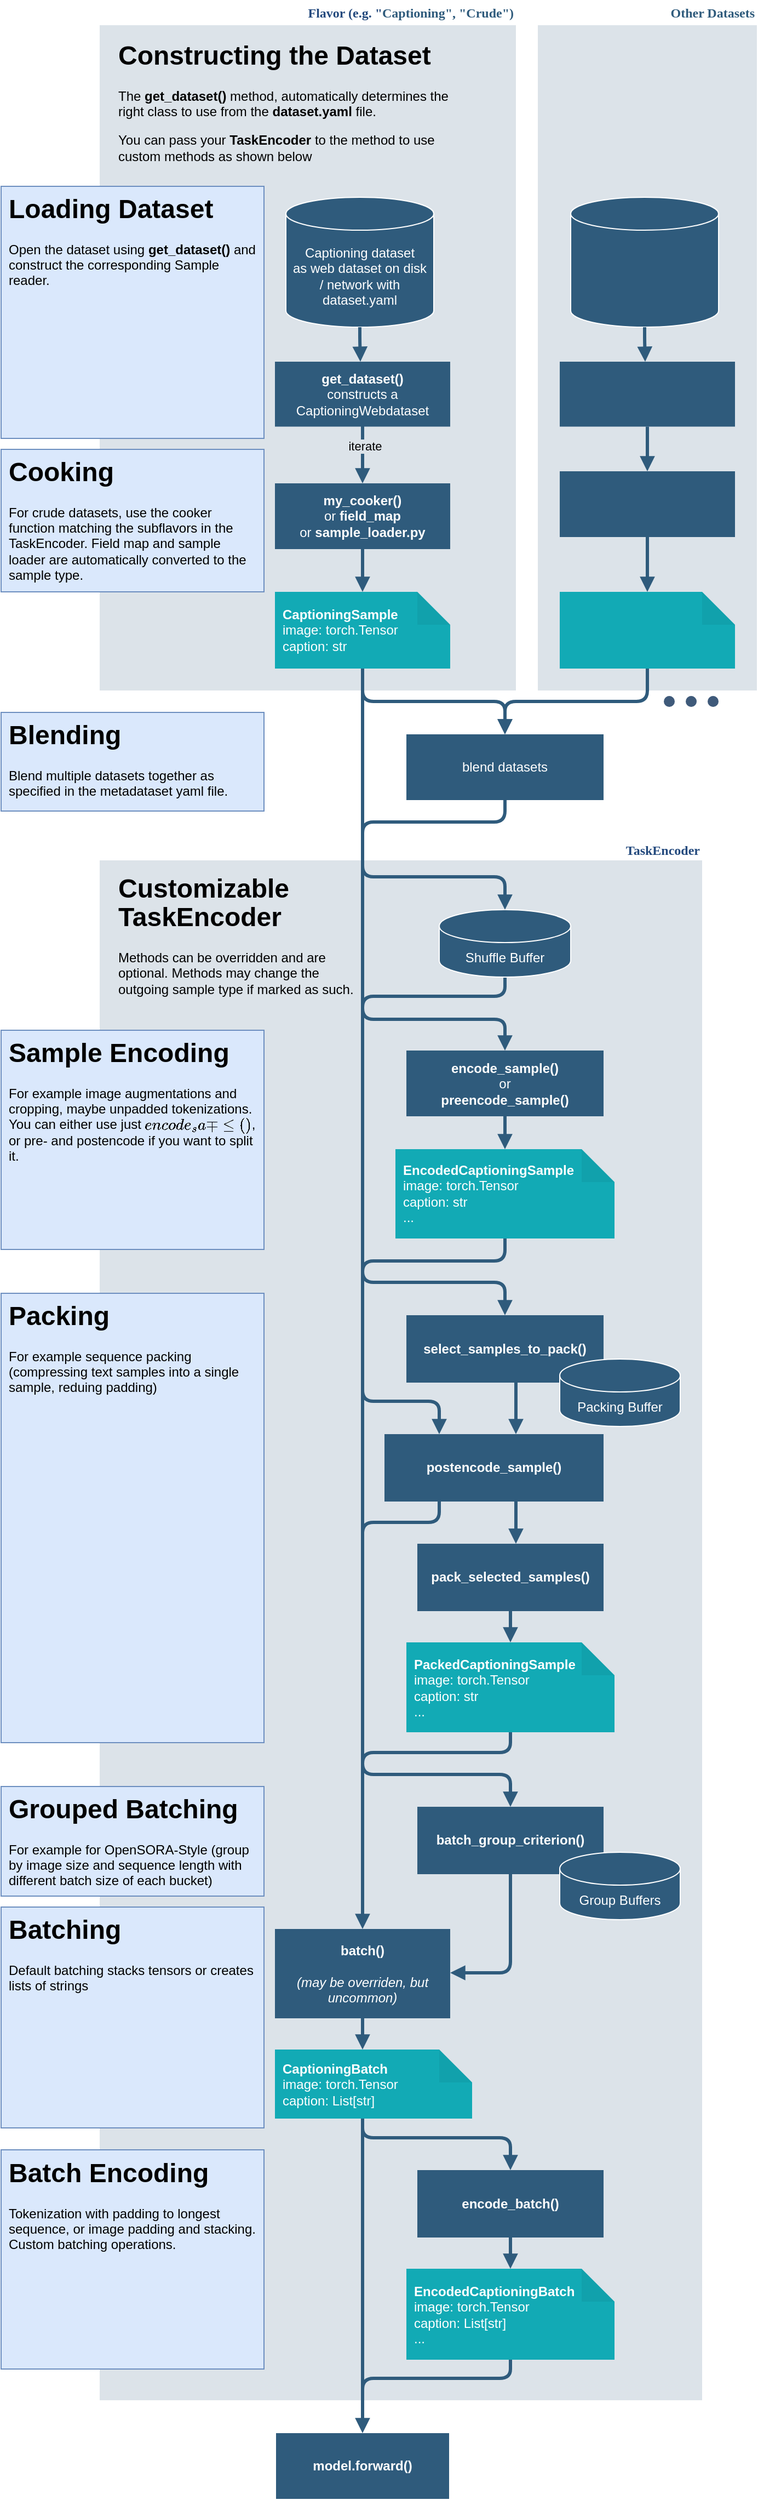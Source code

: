 <mxfile version="26.2.2">
  <diagram id="07fea595-8f29-1299-0266-81d95cde20df" name="Page-1">
    <mxGraphModel dx="2779" dy="5033" grid="1" gridSize="10" guides="0" tooltips="1" connect="1" arrows="1" fold="1" page="1" pageScale="1" pageWidth="1000" pageHeight="4000" background="none" math="0" shadow="0">
      <root>
        <mxCell id="0" />
        <mxCell id="1" parent="0" />
        <mxCell id="EeR23cp9OgTQIamsDvA7-231" value="&lt;font color=&quot;#23497d&quot;&gt;TaskEncoder&lt;/font&gt;" style="swimlane;whiteSpace=wrap;fillColor=none;swimlaneFillColor=#BAC8D3;fontColor=#2F5B7C;fontFamily=Tahoma;html=1;strokeColor=none;opacity=50;align=right;startSize=15;verticalAlign=bottom;" parent="1" vertex="1">
          <mxGeometry x="80" y="210" width="550" height="1420" as="geometry">
            <mxRectangle x="24.5" y="88.5" width="80" height="23" as="alternateBounds" />
          </mxGeometry>
        </mxCell>
        <mxCell id="EeR23cp9OgTQIamsDvA7-262" style="edgeStyle=orthogonalEdgeStyle;shape=connector;rounded=1;orthogonalLoop=1;jettySize=auto;html=1;entryX=0.5;entryY=0;entryDx=0;entryDy=0;entryPerimeter=0;labelBackgroundColor=default;strokeColor=#2F5B7C;strokeWidth=3;fontFamily=Helvetica;fontSize=11;fontColor=default;endArrow=block;endFill=1;" parent="EeR23cp9OgTQIamsDvA7-231" source="EeR23cp9OgTQIamsDvA7-233" target="215" edge="1">
          <mxGeometry relative="1" as="geometry">
            <mxPoint x="240" y="269.5" as="targetPoint" />
            <Array as="points" />
          </mxGeometry>
        </mxCell>
        <mxCell id="EeR23cp9OgTQIamsDvA7-233" value="&lt;b&gt;encode_sample()&lt;br&gt;&lt;/b&gt;or&lt;br&gt;&lt;b&gt;preencode_sample()&lt;/b&gt;" style="whiteSpace=wrap;strokeColor=none;fillColor=#2f5b7c;shadow=0;fontColor=#FFFFFF;fontFamily=Helvetica;fontStyle=0;html=1;fontSize=12;spacing=6;verticalAlign=middle;dashed=1;dashPattern=12 12;" parent="EeR23cp9OgTQIamsDvA7-231" vertex="1">
          <mxGeometry x="280" y="188.5" width="180" height="60" as="geometry" />
        </mxCell>
        <mxCell id="215" value="&lt;b style=&quot;border-color: var(--border-color);&quot;&gt;EncodedCaptioningSample&lt;/b&gt;&lt;br style=&quot;border-color: var(--border-color);&quot;&gt;image: torch.Tensor&lt;br style=&quot;border-color: var(--border-color);&quot;&gt;&lt;div style=&quot;border-color: var(--border-color);&quot;&gt;caption: str&lt;/div&gt;&lt;div style=&quot;border-color: var(--border-color);&quot;&gt;...&lt;/div&gt;" style="shape=note;whiteSpace=wrap;html=1;backgroundOutline=1;darkOpacity=0.05;fontFamily=Helvetica;fontSize=12;fontColor=#FFFFFF;align=left;fillColor=#12aab5;strokeColor=none;shadow=0;fontStyle=0;spacing=7;spacingBottom=0;verticalAlign=middle;" parent="EeR23cp9OgTQIamsDvA7-231" vertex="1">
          <mxGeometry x="270" y="278.5" width="200" height="81.5" as="geometry" />
        </mxCell>
        <mxCell id="216" style="edgeStyle=orthogonalEdgeStyle;shape=connector;rounded=1;orthogonalLoop=1;jettySize=auto;html=1;labelBackgroundColor=default;strokeColor=#2F5B7C;strokeWidth=3;fontFamily=Helvetica;fontSize=11;fontColor=default;endArrow=none;endFill=0;startArrow=none;" parent="EeR23cp9OgTQIamsDvA7-231" source="215" edge="1">
          <mxGeometry relative="1" as="geometry">
            <mxPoint x="459" y="824" as="sourcePoint" />
            <mxPoint x="240" y="408.5" as="targetPoint" />
            <Array as="points">
              <mxPoint x="370" y="380.5" />
              <mxPoint x="240" y="380.5" />
            </Array>
          </mxGeometry>
        </mxCell>
        <mxCell id="221" style="edgeStyle=orthogonalEdgeStyle;shape=connector;rounded=1;orthogonalLoop=1;jettySize=auto;html=1;labelBackgroundColor=default;strokeColor=#2F5B7C;strokeWidth=3;fontFamily=Helvetica;fontSize=11;fontColor=default;endArrow=none;endFill=0;startArrow=none;" parent="EeR23cp9OgTQIamsDvA7-231" source="219" edge="1">
          <mxGeometry relative="1" as="geometry">
            <mxPoint x="370.03" y="148.5" as="sourcePoint" />
            <mxPoint x="240" y="168.5" as="targetPoint" />
            <Array as="points">
              <mxPoint x="370" y="139" />
              <mxPoint x="240" y="139" />
            </Array>
          </mxGeometry>
        </mxCell>
        <mxCell id="184" value="&lt;b&gt;pack_selected_samples()&lt;/b&gt;" style="whiteSpace=wrap;strokeColor=none;fillColor=#2f5b7c;shadow=0;fontColor=#FFFFFF;fontFamily=Helvetica;fontStyle=0;html=1;fontSize=12;spacing=6;verticalAlign=middle;dashed=1;dashPattern=12 12;" parent="EeR23cp9OgTQIamsDvA7-231" vertex="1">
          <mxGeometry x="290" y="638.5" width="170" height="61.5" as="geometry" />
        </mxCell>
        <mxCell id="185" value="&lt;b&gt;batch_group_criterion()&lt;/b&gt;" style="whiteSpace=wrap;strokeColor=none;fillColor=#2f5b7c;shadow=0;fontColor=#FFFFFF;fontFamily=Helvetica;fontStyle=0;html=1;fontSize=12;spacing=6;verticalAlign=middle;dashed=1;dashPattern=12 12;" parent="EeR23cp9OgTQIamsDvA7-231" vertex="1">
          <mxGeometry x="290" y="878.5" width="170" height="61.5" as="geometry" />
        </mxCell>
        <mxCell id="EeR23cp9OgTQIamsDvA7-264" value="&lt;b style=&quot;border-color: var(--border-color);&quot;&gt;CaptioningBatch&lt;/b&gt;&lt;br style=&quot;border-color: var(--border-color);&quot;&gt;image: torch.Tensor&lt;br style=&quot;border-color: var(--border-color);&quot;&gt;&lt;div style=&quot;border-color: var(--border-color);&quot;&gt;caption: List[str]&lt;/div&gt;" style="shape=note;whiteSpace=wrap;html=1;backgroundOutline=1;darkOpacity=0.05;fontFamily=Helvetica;fontSize=12;fontColor=#FFFFFF;align=left;fillColor=#12aab5;strokeColor=none;shadow=0;fontStyle=0;spacing=7;spacingBottom=0;verticalAlign=middle;" parent="EeR23cp9OgTQIamsDvA7-231" vertex="1">
          <mxGeometry x="160" y="1100" width="180" height="63" as="geometry" />
        </mxCell>
        <mxCell id="EeR23cp9OgTQIamsDvA7-268" value="&lt;b&gt;encode_batch()&lt;/b&gt;" style="whiteSpace=wrap;strokeColor=none;fillColor=#2f5b7c;shadow=0;fontColor=#FFFFFF;fontFamily=Helvetica;fontStyle=0;html=1;fontSize=12;spacing=6;verticalAlign=middle;dashed=1;dashPattern=12 12;" parent="EeR23cp9OgTQIamsDvA7-231" vertex="1">
          <mxGeometry x="290" y="1210" width="170" height="61.5" as="geometry" />
        </mxCell>
        <mxCell id="EeR23cp9OgTQIamsDvA7-269" style="edgeStyle=orthogonalEdgeStyle;shape=connector;rounded=1;orthogonalLoop=1;jettySize=auto;html=1;labelBackgroundColor=default;strokeColor=#2F5B7C;strokeWidth=3;fontFamily=Helvetica;fontSize=11;fontColor=default;endArrow=block;endFill=1;" parent="EeR23cp9OgTQIamsDvA7-231" source="EeR23cp9OgTQIamsDvA7-264" target="EeR23cp9OgTQIamsDvA7-268" edge="1">
          <mxGeometry relative="1" as="geometry">
            <Array as="points">
              <mxPoint x="240" y="1180.5" />
              <mxPoint x="375" y="1180.5" />
            </Array>
          </mxGeometry>
        </mxCell>
        <mxCell id="196" value="&lt;div style=&quot;&quot;&gt;&lt;b style=&quot;border-color: var(--border-color);&quot;&gt;EncodedCaptioningBatch&lt;/b&gt;&lt;br style=&quot;border-color: var(--border-color);&quot;&gt;&lt;span style=&quot;&quot;&gt;image: torch.Tensor&lt;/span&gt;&lt;br style=&quot;border-color: var(--border-color);&quot;&gt;&lt;div style=&quot;border-color: var(--border-color);&quot;&gt;caption: List[str]&lt;/div&gt;&lt;div style=&quot;border-color: var(--border-color);&quot;&gt;...&lt;/div&gt;&lt;/div&gt;" style="shape=note;whiteSpace=wrap;html=1;backgroundOutline=1;darkOpacity=0.05;fontFamily=Helvetica;fontSize=12;fontColor=#FFFFFF;align=left;fillColor=#12aab5;strokeColor=none;shadow=0;fontStyle=0;spacing=7;spacingBottom=0;verticalAlign=middle;" parent="EeR23cp9OgTQIamsDvA7-231" vertex="1">
          <mxGeometry x="280" y="1300" width="190" height="83" as="geometry" />
        </mxCell>
        <mxCell id="EeR23cp9OgTQIamsDvA7-273" style="edgeStyle=orthogonalEdgeStyle;shape=connector;rounded=1;orthogonalLoop=1;jettySize=auto;html=1;labelBackgroundColor=default;strokeColor=#2F5B7C;strokeWidth=3;fontFamily=Helvetica;fontSize=11;fontColor=default;endArrow=block;endFill=1;" parent="EeR23cp9OgTQIamsDvA7-231" source="EeR23cp9OgTQIamsDvA7-268" target="196" edge="1">
          <mxGeometry relative="1" as="geometry">
            <mxPoint x="240" y="1198" as="targetPoint" />
          </mxGeometry>
        </mxCell>
        <mxCell id="EeR23cp9OgTQIamsDvA7-241" value="&lt;b&gt;batch()&lt;br&gt;&lt;/b&gt;&lt;i&gt;&lt;br&gt;(may be overriden, but uncommon)&lt;/i&gt;" style="whiteSpace=wrap;strokeColor=none;fillColor=#2f5b7c;shadow=0;fontColor=#FFFFFF;fontFamily=Helvetica;fontStyle=0;html=1;fontSize=12;spacing=6;verticalAlign=middle;" parent="EeR23cp9OgTQIamsDvA7-231" vertex="1">
          <mxGeometry x="160" y="990" width="160" height="81.5" as="geometry" />
        </mxCell>
        <mxCell id="EeR23cp9OgTQIamsDvA7-265" style="edgeStyle=orthogonalEdgeStyle;shape=connector;rounded=1;orthogonalLoop=1;jettySize=auto;html=1;labelBackgroundColor=default;strokeColor=#2F5B7C;strokeWidth=3;fontFamily=Helvetica;fontSize=11;fontColor=default;endArrow=block;endFill=1;" parent="EeR23cp9OgTQIamsDvA7-231" source="EeR23cp9OgTQIamsDvA7-241" target="EeR23cp9OgTQIamsDvA7-264" edge="1">
          <mxGeometry relative="1" as="geometry">
            <Array as="points">
              <mxPoint x="240" y="1091.5" />
              <mxPoint x="240" y="1091.5" />
            </Array>
          </mxGeometry>
        </mxCell>
        <mxCell id="201" value="&lt;b style=&quot;border-color: var(--border-color);&quot;&gt;PackedCaptioningSample&lt;/b&gt;&lt;br style=&quot;border-color: var(--border-color);&quot;&gt;image: torch.Tensor&lt;br style=&quot;border-color: var(--border-color);&quot;&gt;&lt;div style=&quot;border-color: var(--border-color);&quot;&gt;caption: str&lt;/div&gt;&lt;div style=&quot;border-color: var(--border-color);&quot;&gt;...&lt;/div&gt;" style="shape=note;whiteSpace=wrap;html=1;backgroundOutline=1;darkOpacity=0.05;fontFamily=Helvetica;fontSize=12;fontColor=#FFFFFF;align=left;fillColor=#12aab5;strokeColor=none;shadow=0;fontStyle=0;spacing=7;spacingBottom=0;verticalAlign=middle;" parent="EeR23cp9OgTQIamsDvA7-231" vertex="1">
          <mxGeometry x="280" y="728.5" width="190" height="82" as="geometry" />
        </mxCell>
        <mxCell id="202" value="" style="edgeStyle=orthogonalEdgeStyle;shape=connector;rounded=1;orthogonalLoop=1;jettySize=auto;html=1;labelBackgroundColor=default;strokeColor=#2F5B7C;strokeWidth=3;fontFamily=Helvetica;fontSize=11;fontColor=default;endArrow=block;endFill=1;" parent="EeR23cp9OgTQIamsDvA7-231" source="184" target="201" edge="1">
          <mxGeometry relative="1" as="geometry">
            <mxPoint x="369" y="669.5" as="sourcePoint" />
            <mxPoint x="240" y="922.5" as="targetPoint" />
            <Array as="points" />
          </mxGeometry>
        </mxCell>
        <mxCell id="190" style="edgeStyle=orthogonalEdgeStyle;shape=connector;rounded=1;orthogonalLoop=1;jettySize=auto;html=1;labelBackgroundColor=default;strokeColor=#2F5B7C;strokeWidth=3;fontFamily=Helvetica;fontSize=11;fontColor=default;endArrow=none;endFill=0;startArrow=none;" parent="EeR23cp9OgTQIamsDvA7-231" source="201" edge="1">
          <mxGeometry relative="1" as="geometry">
            <mxPoint x="330" y="580.75" as="sourcePoint" />
            <mxPoint x="240" y="858.5" as="targetPoint" />
            <Array as="points">
              <mxPoint x="375" y="829" />
              <mxPoint x="240" y="829" />
            </Array>
          </mxGeometry>
        </mxCell>
        <mxCell id="197" style="edgeStyle=orthogonalEdgeStyle;shape=connector;rounded=1;orthogonalLoop=1;jettySize=auto;html=1;labelBackgroundColor=default;strokeColor=#2F5B7C;strokeWidth=3;fontFamily=Helvetica;fontSize=11;fontColor=default;endArrow=none;endFill=0;" parent="EeR23cp9OgTQIamsDvA7-231" source="196" edge="1">
          <mxGeometry relative="1" as="geometry">
            <mxPoint x="369.5" y="1161" as="sourcePoint" />
            <mxPoint x="240" y="1420" as="targetPoint" />
            <Array as="points">
              <mxPoint x="375" y="1400" />
              <mxPoint x="240" y="1400" />
            </Array>
          </mxGeometry>
        </mxCell>
        <mxCell id="6ks5d3bdUb8dPeCm2RqI-218" value="&lt;b&gt;postencode_sample()&lt;/b&gt;" style="whiteSpace=wrap;strokeColor=none;fillColor=#2f5b7c;shadow=0;fontColor=#FFFFFF;fontFamily=Helvetica;fontStyle=0;html=1;fontSize=12;spacing=6;verticalAlign=middle;dashed=1;dashPattern=12 12;" parent="EeR23cp9OgTQIamsDvA7-231" vertex="1">
          <mxGeometry x="260" y="538.5" width="200" height="61.5" as="geometry" />
        </mxCell>
        <mxCell id="6ks5d3bdUb8dPeCm2RqI-221" value="" style="edgeStyle=orthogonalEdgeStyle;shape=connector;rounded=1;orthogonalLoop=1;jettySize=auto;html=1;labelBackgroundColor=default;strokeColor=#2F5B7C;strokeWidth=3;fontFamily=Helvetica;fontSize=11;fontColor=default;endArrow=block;endFill=1;" parent="EeR23cp9OgTQIamsDvA7-231" source="6ks5d3bdUb8dPeCm2RqI-218" target="184" edge="1">
          <mxGeometry relative="1" as="geometry">
            <mxPoint x="375" y="598.5" as="sourcePoint" />
            <mxPoint x="375" y="638.5" as="targetPoint" />
            <Array as="points">
              <mxPoint x="380" y="629" />
              <mxPoint x="380" y="629" />
            </Array>
          </mxGeometry>
        </mxCell>
        <mxCell id="224" style="edgeStyle=orthogonalEdgeStyle;shape=connector;rounded=1;orthogonalLoop=1;jettySize=auto;html=1;labelBackgroundColor=default;strokeColor=#2F5B7C;strokeWidth=3;fontFamily=Helvetica;fontSize=11;fontColor=default;endArrow=block;endFill=1;" parent="EeR23cp9OgTQIamsDvA7-231" target="185" edge="1">
          <mxGeometry relative="1" as="geometry">
            <mxPoint x="240" y="828.5" as="sourcePoint" />
            <mxPoint x="310" y="878.5" as="targetPoint" />
            <Array as="points">
              <mxPoint x="240" y="849" />
              <mxPoint x="375" y="849" />
            </Array>
          </mxGeometry>
        </mxCell>
        <mxCell id="225" style="edgeStyle=orthogonalEdgeStyle;shape=connector;rounded=1;orthogonalLoop=1;jettySize=auto;html=1;labelBackgroundColor=default;strokeColor=#2F5B7C;strokeWidth=3;fontFamily=Helvetica;fontSize=11;fontColor=default;endArrow=none;endFill=0;startArrow=none;" parent="EeR23cp9OgTQIamsDvA7-231" source="6ks5d3bdUb8dPeCm2RqI-218" edge="1">
          <mxGeometry relative="1" as="geometry">
            <mxPoint x="370" y="380" as="sourcePoint" />
            <mxPoint x="240" y="638.5" as="targetPoint" />
            <Array as="points">
              <mxPoint x="310" y="619" />
              <mxPoint x="240" y="619" />
            </Array>
          </mxGeometry>
        </mxCell>
        <mxCell id="EeR23cp9OgTQIamsDvA7-263" style="edgeStyle=orthogonalEdgeStyle;shape=connector;rounded=1;orthogonalLoop=1;jettySize=auto;html=1;labelBackgroundColor=default;strokeColor=#2F5B7C;strokeWidth=3;fontFamily=Helvetica;fontSize=11;fontColor=default;endArrow=block;endFill=1;entryX=0.25;entryY=0;entryDx=0;entryDy=0;" parent="EeR23cp9OgTQIamsDvA7-231" target="6ks5d3bdUb8dPeCm2RqI-218" edge="1">
          <mxGeometry relative="1" as="geometry">
            <mxPoint x="240" y="488.5" as="sourcePoint" />
            <mxPoint x="310" y="328.5" as="targetPoint" />
            <Array as="points">
              <mxPoint x="240" y="508.5" />
              <mxPoint x="310" y="508.5" />
            </Array>
          </mxGeometry>
        </mxCell>
        <mxCell id="218" value="&lt;h1 style=&quot;line-height: 110%;&quot;&gt;Grouped Batching&lt;/h1&gt;&lt;p style=&quot;line-height: 120%;&quot;&gt;For example for OpenSORA-Style (group by image size and sequence length with different batch size of each bucket)&lt;/p&gt;" style="text;html=1;strokeColor=#6c8ebf;fillColor=#dae8fc;spacing=7;spacingTop=-20;whiteSpace=wrap;overflow=hidden;rounded=0;" parent="EeR23cp9OgTQIamsDvA7-231" vertex="1">
          <mxGeometry x="-90" y="860" width="240" height="100" as="geometry" />
        </mxCell>
        <mxCell id="2y5nxieE3EETo1UtqVLI-175" value="&lt;h1 style=&quot;line-height: 110%;&quot;&gt;Batching&lt;/h1&gt;&lt;p style=&quot;line-height: 120%;&quot;&gt;Default batching stacks tensors or creates lists of strings&lt;/p&gt;" style="text;html=1;strokeColor=#6c8ebf;fillColor=#dae8fc;spacing=7;spacingTop=-20;whiteSpace=wrap;overflow=hidden;rounded=0;" parent="EeR23cp9OgTQIamsDvA7-231" vertex="1">
          <mxGeometry x="-90" y="970" width="240" height="201.5" as="geometry" />
        </mxCell>
        <mxCell id="2y5nxieE3EETo1UtqVLI-176" value="&lt;h1 style=&quot;line-height: 110%;&quot;&gt;Batch Encoding&lt;/h1&gt;&lt;p style=&quot;line-height: 120%;&quot;&gt;Tokenization with padding to longest sequence, or image padding and stacking. Custom batching operations.&lt;/p&gt;" style="text;html=1;strokeColor=#6c8ebf;fillColor=#dae8fc;spacing=7;spacingTop=-20;whiteSpace=wrap;overflow=hidden;rounded=0;" parent="EeR23cp9OgTQIamsDvA7-231" vertex="1">
          <mxGeometry x="-90" y="1191.5" width="240" height="200" as="geometry" />
        </mxCell>
        <mxCell id="183" value="&lt;b&gt;select_samples_to_pack()&lt;/b&gt;" style="whiteSpace=wrap;strokeColor=none;fillColor=#2f5b7c;shadow=0;fontColor=#FFFFFF;fontFamily=Helvetica;fontStyle=0;html=1;fontSize=12;spacing=6;verticalAlign=middle;dashed=1;dashPattern=12 12;" parent="EeR23cp9OgTQIamsDvA7-231" vertex="1">
          <mxGeometry x="280" y="430" width="180" height="61.5" as="geometry" />
        </mxCell>
        <mxCell id="245" style="edgeStyle=orthogonalEdgeStyle;shape=connector;rounded=1;orthogonalLoop=1;jettySize=auto;html=1;labelBackgroundColor=default;strokeColor=#2F5B7C;strokeWidth=3;fontFamily=Helvetica;fontSize=11;fontColor=default;endArrow=none;endFill=0;startArrow=none;" parent="EeR23cp9OgTQIamsDvA7-231" source="239" edge="1">
          <mxGeometry relative="1" as="geometry">
            <mxPoint x="370" y="-20" as="sourcePoint" />
            <mxPoint x="240" y="28.5" as="targetPoint" />
            <Array as="points">
              <mxPoint x="370" y="-20" />
              <mxPoint x="240" y="-20" />
            </Array>
          </mxGeometry>
        </mxCell>
        <mxCell id="2y5nxieE3EETo1UtqVLI-180" value="&lt;h1 style=&quot;line-height: 110%;&quot;&gt;Customizable TaskEncoder&lt;br&gt;&lt;/h1&gt;&lt;p style=&quot;line-height: 120%;&quot;&gt;Methods can be overridden and are optional. Methods may change the outgoing sample type if marked as such.&lt;/p&gt;" style="text;html=1;strokeColor=none;fillColor=none;spacing=7;spacingTop=-20;whiteSpace=wrap;overflow=hidden;rounded=0;" parent="EeR23cp9OgTQIamsDvA7-231" vertex="1">
          <mxGeometry x="10" y="20" width="230" height="130" as="geometry" />
        </mxCell>
        <mxCell id="2y5nxieE3EETo1UtqVLI-174" value="&lt;h1 style=&quot;line-height: 110%;&quot;&gt;Sample Encoding&lt;/h1&gt;&lt;p style=&quot;line-height: 120%;&quot;&gt;For example image augmentations and cropping, maybe unpadded tokenizations.&lt;br&gt;You can either use just `encode_sample()`, or pre- and postencode if you want to split it.&lt;/p&gt;" style="text;html=1;strokeColor=#6c8ebf;fillColor=#dae8fc;spacing=7;spacingTop=-20;whiteSpace=wrap;overflow=hidden;rounded=0;" parent="EeR23cp9OgTQIamsDvA7-231" vertex="1">
          <mxGeometry x="-90" y="170" width="240" height="200" as="geometry" />
        </mxCell>
        <mxCell id="219" value="Shuffle Buffer" style="shape=cylinder3;whiteSpace=wrap;html=1;boundedLbl=1;backgroundOutline=1;size=15;fillColor=#2f5b7c;strokeColor=#FFFFFF;fontColor=#FFFFFF;shadow=0;fontStyle=0;gradientColor=none;spacing=6;" parent="EeR23cp9OgTQIamsDvA7-231" vertex="1">
          <mxGeometry x="310" y="60" width="120" height="61.5" as="geometry" />
        </mxCell>
        <mxCell id="229" style="edgeStyle=orthogonalEdgeStyle;shape=connector;rounded=1;orthogonalLoop=1;jettySize=auto;html=1;labelBackgroundColor=default;strokeColor=#2F5B7C;strokeWidth=3;fontFamily=Helvetica;fontSize=11;fontColor=default;endArrow=block;endFill=1;" parent="EeR23cp9OgTQIamsDvA7-231" source="183" target="6ks5d3bdUb8dPeCm2RqI-218" edge="1">
          <mxGeometry relative="1" as="geometry">
            <mxPoint x="390" y="689" as="targetPoint" />
            <Array as="points">
              <mxPoint x="380" y="500" />
              <mxPoint x="380" y="500" />
            </Array>
            <mxPoint x="390" y="578.5" as="sourcePoint" />
          </mxGeometry>
        </mxCell>
        <mxCell id="227" value="Packing Buffer" style="shape=cylinder3;whiteSpace=wrap;html=1;boundedLbl=1;backgroundOutline=1;size=15;fillColor=#2f5b7c;strokeColor=#FFFFFF;fontColor=#FFFFFF;shadow=0;fontStyle=0;gradientColor=none;spacing=6;" parent="EeR23cp9OgTQIamsDvA7-231" vertex="1">
          <mxGeometry x="420" y="470" width="110" height="61.5" as="geometry" />
        </mxCell>
        <mxCell id="194" style="edgeStyle=orthogonalEdgeStyle;shape=connector;rounded=1;orthogonalLoop=1;jettySize=auto;html=1;labelBackgroundColor=default;strokeColor=#2F5B7C;strokeWidth=3;fontFamily=Helvetica;fontSize=11;fontColor=default;endArrow=block;endFill=1;" parent="EeR23cp9OgTQIamsDvA7-231" source="185" target="EeR23cp9OgTQIamsDvA7-241" edge="1">
          <mxGeometry relative="1" as="geometry">
            <mxPoint x="369.5" y="1095.5" as="sourcePoint" />
            <mxPoint x="250" y="1142.5" as="targetPoint" />
            <Array as="points">
              <mxPoint x="375" y="1030" />
            </Array>
          </mxGeometry>
        </mxCell>
        <mxCell id="231" value="Group Buffers" style="shape=cylinder3;whiteSpace=wrap;html=1;boundedLbl=1;backgroundOutline=1;size=15;fillColor=#2f5b7c;strokeColor=#FFFFFF;fontColor=#FFFFFF;shadow=0;fontStyle=0;gradientColor=none;spacing=6;" parent="EeR23cp9OgTQIamsDvA7-231" vertex="1">
          <mxGeometry x="420" y="920" width="110" height="61.5" as="geometry" />
        </mxCell>
        <mxCell id="170" value="&lt;font color=&quot;#23497d&quot;&gt;Flavor (e.g. &quot;&lt;/font&gt;Captioning&quot;, &quot;Crude&quot;)" style="swimlane;whiteSpace=wrap;fillColor=none;swimlaneFillColor=#BAC8D3;fontColor=#2F5B7C;fontFamily=Tahoma;html=1;strokeColor=none;opacity=50;align=right;" parent="1" vertex="1">
          <mxGeometry x="80" y="-560" width="380" height="630" as="geometry">
            <mxRectangle x="24.5" y="88.5" width="80" height="23" as="alternateBounds" />
          </mxGeometry>
        </mxCell>
        <mxCell id="2y5nxieE3EETo1UtqVLI-178" value="&lt;h1 style=&quot;line-height: 110%;&quot;&gt;Constructing the Dataset&lt;/h1&gt;&lt;p style=&quot;line-height: 120%;&quot;&gt;The &lt;b&gt;get_dataset()&lt;/b&gt; method, automatically determines the right class to use from the &lt;b&gt;dataset.yaml&lt;/b&gt; file.&lt;/p&gt;&lt;p style=&quot;line-height: 120%;&quot;&gt;You can pass your &lt;b&gt;TaskEncoder&lt;/b&gt; to the method to use custom methods as shown below&lt;/p&gt;" style="text;html=1;strokeColor=none;fillColor=none;spacing=7;spacingTop=-20;whiteSpace=wrap;overflow=hidden;rounded=0;" parent="170" vertex="1">
          <mxGeometry x="10" y="30" width="320" height="140" as="geometry" />
        </mxCell>
        <mxCell id="EeR23cp9OgTQIamsDvA7-249" value="&lt;b style=&quot;border-color: var(--border-color);&quot;&gt;CaptioningSample&lt;/b&gt;&lt;br style=&quot;border-color: var(--border-color);&quot;&gt;image: torch.Tensor&lt;br style=&quot;border-color: var(--border-color);&quot;&gt;&lt;div style=&quot;border-color: var(--border-color);&quot;&gt;caption: str&lt;/div&gt;" style="shape=note;whiteSpace=wrap;html=1;backgroundOutline=1;darkOpacity=0.05;fontFamily=Helvetica;fontSize=12;fontColor=#FFFFFF;align=left;fillColor=#12aab5;strokeColor=none;shadow=0;fontStyle=0;spacing=7;spacingBottom=0;verticalAlign=middle;" parent="170" vertex="1">
          <mxGeometry x="160" y="540" width="160" height="70" as="geometry" />
        </mxCell>
        <mxCell id="EeR23cp9OgTQIamsDvA7-253" value="" style="edgeStyle=orthogonalEdgeStyle;shape=connector;rounded=1;orthogonalLoop=1;jettySize=auto;html=1;entryX=0.5;entryY=0;entryDx=0;entryDy=0;entryPerimeter=0;labelBackgroundColor=#dce3e9;strokeColor=#2F5B7C;strokeWidth=3;fontFamily=Helvetica;fontSize=11;fontColor=default;endArrow=block;endFill=1;labelBorderColor=none;spacingLeft=0;spacingRight=-3;spacing=3;" parent="170" edge="1">
          <mxGeometry x="-0.2" relative="1" as="geometry">
            <mxPoint as="offset" />
            <Array as="points">
              <mxPoint x="240" y="480" />
              <mxPoint x="240" y="480" />
            </Array>
            <mxPoint x="240" y="490" as="sourcePoint" />
            <mxPoint x="240" y="540" as="targetPoint" />
          </mxGeometry>
        </mxCell>
        <mxCell id="EeR23cp9OgTQIamsDvA7-251" value="&lt;b&gt;get_dataset()&lt;/b&gt;&lt;br&gt;constructs a&lt;br&gt;CaptioningWebdataset" style="whiteSpace=wrap;strokeColor=none;fillColor=#2f5b7c;shadow=0;fontColor=#FFFFFF;fontFamily=Helvetica;fontStyle=0;html=1;fontSize=12;spacing=6;verticalAlign=middle;" parent="170" vertex="1">
          <mxGeometry x="160" y="330" width="160" height="59.25" as="geometry" />
        </mxCell>
        <mxCell id="EeR23cp9OgTQIamsDvA7-218" value="Captioning dataset&lt;br&gt;as web dataset on disk / network with&lt;br&gt;dataset.yaml" style="shape=cylinder3;whiteSpace=wrap;html=1;boundedLbl=1;backgroundOutline=1;size=15;fillColor=#2f5b7c;strokeColor=#FFFFFF;fontColor=#FFFFFF;shadow=0;fontStyle=0;gradientColor=none;spacing=6;" parent="170" vertex="1">
          <mxGeometry x="170" y="180" width="135" height="118.5" as="geometry" />
        </mxCell>
        <mxCell id="EeR23cp9OgTQIamsDvA7-252" style="edgeStyle=orthogonalEdgeStyle;shape=connector;rounded=1;orthogonalLoop=1;jettySize=auto;html=1;labelBackgroundColor=default;strokeColor=#2F5B7C;strokeWidth=3;fontFamily=Helvetica;fontSize=11;fontColor=default;endArrow=block;endFill=1;" parent="170" source="EeR23cp9OgTQIamsDvA7-218" target="EeR23cp9OgTQIamsDvA7-251" edge="1">
          <mxGeometry relative="1" as="geometry">
            <Array as="points">
              <mxPoint x="238" y="310" />
              <mxPoint x="238" y="310" />
            </Array>
          </mxGeometry>
        </mxCell>
        <mxCell id="254" value="&lt;b&gt;my_cooker()&lt;/b&gt;&lt;br&gt;&lt;span style=&quot;color: rgb(255, 255, 255);&quot;&gt;or &lt;b&gt;field_map&lt;/b&gt;&lt;/span&gt;&lt;div&gt;&lt;span style=&quot;color: rgb(255, 255, 255);&quot;&gt;or &lt;b&gt;sample_loader.py&lt;/b&gt;&lt;/span&gt;&lt;/div&gt;" style="whiteSpace=wrap;strokeColor=none;fillColor=#2f5b7c;shadow=0;fontColor=#FFFFFF;fontFamily=Helvetica;fontStyle=0;html=1;fontSize=12;spacing=6;verticalAlign=middle;dashed=1;dashPattern=12 12;" parent="170" vertex="1">
          <mxGeometry x="160" y="441" width="160" height="60" as="geometry" />
        </mxCell>
        <mxCell id="259" value="&lt;h1 style=&quot;line-height: 110%;&quot;&gt;Cooking&lt;/h1&gt;&lt;p style=&quot;line-height: 120%;&quot;&gt;For crude datasets, use the cooker function matching the subflavors in the TaskEncoder. Field map and sample loader are automatically converted to the sample type.&lt;/p&gt;" style="text;html=1;strokeColor=#6c8ebf;fillColor=#dae8fc;spacing=7;spacingTop=-20;whiteSpace=wrap;overflow=hidden;rounded=0;" parent="170" vertex="1">
          <mxGeometry x="-90" y="410" width="240" height="130" as="geometry" />
        </mxCell>
        <mxCell id="255" value="&lt;h1 style=&quot;line-height: 110%;&quot;&gt;Loading Dataset&lt;/h1&gt;&lt;p style=&quot;line-height: 120%;&quot;&gt;Open the dataset using &lt;b&gt;get_dataset()&lt;/b&gt; and construct the corresponding Sample reader.&lt;/p&gt;" style="text;html=1;strokeColor=#6c8ebf;fillColor=#dae8fc;spacing=7;spacingTop=-20;whiteSpace=wrap;overflow=hidden;rounded=0;" parent="170" vertex="1">
          <mxGeometry x="-90" y="170" width="240" height="230" as="geometry" />
        </mxCell>
        <mxCell id="8GhKufcrAOcTtvPUTNyW-276" value="&amp;nbsp;iterate&amp;nbsp;" style="shape=connector;rounded=1;orthogonalLoop=1;jettySize=auto;html=1;entryX=0.5;entryY=0;entryDx=0;entryDy=0;labelBackgroundColor=#dce3e9;strokeColor=#2F5B7C;strokeWidth=3;fontFamily=Helvetica;fontSize=11;fontColor=default;endArrow=block;endFill=1;labelBorderColor=none;spacingLeft=0;spacingRight=-3;spacing=3;exitX=0.5;exitY=0.979;exitDx=0;exitDy=0;exitPerimeter=0;" edge="1" parent="170" source="EeR23cp9OgTQIamsDvA7-251" target="254">
          <mxGeometry x="-0.286" relative="1" as="geometry">
            <mxPoint as="offset" />
            <mxPoint x="240" y="390" as="sourcePoint" />
            <mxPoint x="240" y="430" as="targetPoint" />
          </mxGeometry>
        </mxCell>
        <mxCell id="2y5nxieE3EETo1UtqVLI-179" style="edgeStyle=orthogonalEdgeStyle;rounded=1;orthogonalLoop=1;jettySize=auto;html=1;endArrow=block;strokeColor=#2F5B7C;strokeWidth=3;endFill=1;" parent="1" target="219" edge="1">
          <mxGeometry relative="1" as="geometry">
            <Array as="points">
              <mxPoint x="320" y="240" />
              <mxPoint x="450" y="240" />
            </Array>
            <mxPoint x="320" y="220" as="sourcePoint" />
          </mxGeometry>
        </mxCell>
        <mxCell id="214" style="edgeStyle=orthogonalEdgeStyle;shape=connector;rounded=1;orthogonalLoop=1;jettySize=auto;html=1;labelBackgroundColor=default;strokeColor=#2F5B7C;strokeWidth=3;fontFamily=Helvetica;fontSize=11;fontColor=default;endArrow=block;endFill=1;" parent="1" target="183" edge="1">
          <mxGeometry relative="1" as="geometry">
            <mxPoint x="320" y="570" as="sourcePoint" />
            <mxPoint x="539" y="611.5" as="targetPoint" />
            <Array as="points">
              <mxPoint x="320" y="610" />
              <mxPoint x="450" y="610" />
            </Array>
          </mxGeometry>
        </mxCell>
        <mxCell id="222" style="edgeStyle=orthogonalEdgeStyle;rounded=1;orthogonalLoop=1;jettySize=auto;html=1;endArrow=block;strokeColor=#2F5B7C;strokeWidth=3;endFill=1;" parent="1" target="EeR23cp9OgTQIamsDvA7-233" edge="1">
          <mxGeometry relative="1" as="geometry">
            <Array as="points">
              <mxPoint x="320" y="370" />
              <mxPoint x="450" y="370" />
            </Array>
            <mxPoint x="320" y="340" as="sourcePoint" />
            <mxPoint x="460" y="170" as="targetPoint" />
          </mxGeometry>
        </mxCell>
        <mxCell id="226" style="edgeStyle=orthogonalEdgeStyle;shape=connector;rounded=1;orthogonalLoop=1;jettySize=auto;html=1;labelBackgroundColor=default;strokeColor=#2F5B7C;strokeWidth=3;fontFamily=Helvetica;fontSize=11;fontColor=default;endArrow=block;endFill=1;" parent="1" source="EeR23cp9OgTQIamsDvA7-249" target="EeR23cp9OgTQIamsDvA7-241" edge="1">
          <mxGeometry relative="1" as="geometry">
            <mxPoint x="320" y="730" as="sourcePoint" />
            <mxPoint x="320" y="1080.5" as="targetPoint" />
            <Array as="points" />
          </mxGeometry>
        </mxCell>
        <mxCell id="239" value="blend datasets" style="whiteSpace=wrap;strokeColor=none;fillColor=#2f5b7c;shadow=0;fontColor=#FFFFFF;fontFamily=Helvetica;fontStyle=0;html=1;fontSize=12;spacing=6;verticalAlign=middle;dashed=1;dashPattern=12 12;" parent="1" vertex="1">
          <mxGeometry x="360" y="110" width="180" height="60" as="geometry" />
        </mxCell>
        <mxCell id="241" style="edgeStyle=orthogonalEdgeStyle;shape=connector;rounded=1;orthogonalLoop=1;jettySize=auto;html=1;labelBackgroundColor=default;strokeColor=#2F5B7C;strokeWidth=3;fontFamily=Helvetica;fontSize=11;fontColor=default;endArrow=block;endFill=1;" parent="1" target="239" edge="1">
          <mxGeometry relative="1" as="geometry">
            <mxPoint x="460" y="479" as="targetPoint" />
            <Array as="points">
              <mxPoint x="450" y="80" />
            </Array>
            <mxPoint x="320" y="60" as="sourcePoint" />
          </mxGeometry>
        </mxCell>
        <mxCell id="217" value="&lt;h1 style=&quot;line-height: 110%;&quot;&gt;Packing&lt;/h1&gt;&lt;p style=&quot;line-height: 120%;&quot;&gt;For example sequence packing (compressing text samples into a single sample, reduing padding)&lt;/p&gt;" style="text;html=1;strokeColor=#6c8ebf;fillColor=#dae8fc;spacing=7;spacingTop=-20;whiteSpace=wrap;overflow=hidden;rounded=0;" parent="1" vertex="1">
          <mxGeometry x="-10" y="620" width="240" height="410" as="geometry" />
        </mxCell>
        <mxCell id="EeR23cp9OgTQIamsDvA7-275" value="&lt;b&gt;model.forward()&lt;/b&gt;" style="whiteSpace=wrap;strokeColor=none;fillColor=#2f5b7c;shadow=0;fontColor=#FFFFFF;fontFamily=Helvetica;fontStyle=0;html=1;fontSize=12;spacing=6;verticalAlign=middle;dashed=1;dashPattern=12 12;" parent="1" vertex="1">
          <mxGeometry x="241" y="1660" width="158" height="60" as="geometry" />
        </mxCell>
        <mxCell id="186" style="edgeStyle=orthogonalEdgeStyle;shape=connector;rounded=1;orthogonalLoop=1;jettySize=auto;html=1;labelBackgroundColor=default;strokeColor=#2F5B7C;strokeWidth=3;fontFamily=Helvetica;fontSize=11;fontColor=default;endArrow=block;endFill=1;" parent="1" source="EeR23cp9OgTQIamsDvA7-264" target="EeR23cp9OgTQIamsDvA7-275" edge="1">
          <mxGeometry relative="1" as="geometry">
            <mxPoint x="410" y="1145" as="sourcePoint" />
            <mxPoint x="320" y="1650" as="targetPoint" />
            <Array as="points">
              <mxPoint x="320" y="1440" />
              <mxPoint x="320" y="1440" />
            </Array>
          </mxGeometry>
        </mxCell>
        <mxCell id="260" value="&lt;h1 style=&quot;line-height: 110%;&quot;&gt;Blending&lt;/h1&gt;&lt;p style=&quot;line-height: 120%;&quot;&gt;Blend multiple datasets together as specified in the metadataset yaml file.&lt;/p&gt;" style="text;html=1;strokeColor=#6c8ebf;fillColor=#dae8fc;spacing=7;spacingTop=-20;whiteSpace=wrap;overflow=hidden;rounded=0;" parent="1" vertex="1">
          <mxGeometry x="-10" y="90" width="240" height="90" as="geometry" />
        </mxCell>
        <mxCell id="261" value="Other Datasets" style="swimlane;whiteSpace=wrap;fillColor=none;swimlaneFillColor=#BAC8D3;fontColor=#2F5B7C;fontFamily=Tahoma;html=1;strokeColor=none;opacity=50;align=right;" parent="1" vertex="1">
          <mxGeometry x="480" y="-560" width="200" height="630" as="geometry">
            <mxRectangle x="24.5" y="88.5" width="80" height="23" as="alternateBounds" />
          </mxGeometry>
        </mxCell>
        <mxCell id="263" value="" style="shape=note;whiteSpace=wrap;html=1;backgroundOutline=1;darkOpacity=0.05;fontFamily=Helvetica;fontSize=12;fontColor=#FFFFFF;align=left;fillColor=#12aab5;strokeColor=none;shadow=0;fontStyle=0;spacing=7;spacingBottom=0;verticalAlign=middle;" parent="261" vertex="1">
          <mxGeometry x="20" y="540" width="160" height="70" as="geometry" />
        </mxCell>
        <mxCell id="264" value="" style="edgeStyle=orthogonalEdgeStyle;shape=connector;rounded=1;orthogonalLoop=1;jettySize=auto;html=1;entryX=0.5;entryY=0;entryDx=0;entryDy=0;entryPerimeter=0;labelBackgroundColor=#dce3e9;strokeColor=#2F5B7C;strokeWidth=3;fontFamily=Helvetica;fontSize=11;fontColor=default;endArrow=block;endFill=1;labelBorderColor=none;spacingLeft=0;spacingRight=-3;spacing=3;" parent="261" source="268" target="263" edge="1">
          <mxGeometry x="-0.2" relative="1" as="geometry">
            <mxPoint as="offset" />
            <Array as="points">
              <mxPoint x="100" y="440" />
            </Array>
          </mxGeometry>
        </mxCell>
        <mxCell id="265" value="" style="whiteSpace=wrap;strokeColor=none;fillColor=#2f5b7c;shadow=0;fontColor=#FFFFFF;fontFamily=Helvetica;fontStyle=0;html=1;fontSize=12;spacing=6;verticalAlign=middle;" parent="261" vertex="1">
          <mxGeometry x="20" y="330" width="160" height="59.25" as="geometry" />
        </mxCell>
        <mxCell id="266" value="" style="shape=cylinder3;whiteSpace=wrap;html=1;boundedLbl=1;backgroundOutline=1;size=15;fillColor=#2f5b7c;strokeColor=#FFFFFF;fontColor=#FFFFFF;shadow=0;fontStyle=0;gradientColor=none;spacing=6;" parent="261" vertex="1">
          <mxGeometry x="30" y="180" width="135" height="118.5" as="geometry" />
        </mxCell>
        <mxCell id="267" style="edgeStyle=orthogonalEdgeStyle;shape=connector;rounded=1;orthogonalLoop=1;jettySize=auto;html=1;labelBackgroundColor=default;strokeColor=#2F5B7C;strokeWidth=3;fontFamily=Helvetica;fontSize=11;fontColor=default;endArrow=block;endFill=1;" parent="261" source="266" target="265" edge="1">
          <mxGeometry relative="1" as="geometry">
            <Array as="points">
              <mxPoint x="98" y="310" />
              <mxPoint x="98" y="310" />
            </Array>
          </mxGeometry>
        </mxCell>
        <mxCell id="268" value="" style="whiteSpace=wrap;strokeColor=none;fillColor=#2f5b7c;shadow=0;fontColor=#FFFFFF;fontFamily=Helvetica;fontStyle=0;html=1;fontSize=12;spacing=6;verticalAlign=middle;dashed=1;dashPattern=12 12;" parent="261" vertex="1">
          <mxGeometry x="20" y="430" width="160" height="60" as="geometry" />
        </mxCell>
        <mxCell id="269" style="edgeStyle=orthogonalEdgeStyle;rounded=1;orthogonalLoop=1;jettySize=auto;html=1;endArrow=block;strokeColor=#2F5B7C;strokeWidth=3;endFill=1;" parent="261" source="265" target="268" edge="1">
          <mxGeometry relative="1" as="geometry">
            <Array as="points" />
            <mxPoint x="100" y="350" as="sourcePoint" />
            <mxPoint x="230" y="400" as="targetPoint" />
          </mxGeometry>
        </mxCell>
        <mxCell id="242" style="edgeStyle=orthogonalEdgeStyle;shape=connector;rounded=1;orthogonalLoop=1;jettySize=auto;html=1;labelBackgroundColor=default;strokeColor=#2F5B7C;strokeWidth=3;fontFamily=Helvetica;fontSize=11;fontColor=default;endArrow=block;endFill=1;" parent="1" source="263" target="239" edge="1">
          <mxGeometry relative="1" as="geometry">
            <mxPoint x="330" y="120" as="targetPoint" />
            <Array as="points">
              <mxPoint x="580" y="80" />
              <mxPoint x="450" y="80" />
            </Array>
            <mxPoint x="640" y="50" as="sourcePoint" />
          </mxGeometry>
        </mxCell>
        <mxCell id="275" value="" style="group" parent="1" vertex="1" connectable="0">
          <mxGeometry x="595" y="75" width="50" height="10" as="geometry" />
        </mxCell>
        <mxCell id="272" value="" style="ellipse;whiteSpace=wrap;html=1;aspect=fixed;fillColor=light-dark(#3f5a7a, #ededed);strokeColor=none;" parent="275" vertex="1">
          <mxGeometry width="10" height="10" as="geometry" />
        </mxCell>
        <mxCell id="273" value="" style="ellipse;whiteSpace=wrap;html=1;aspect=fixed;fillColor=light-dark(#3f5a7a, #ededed);strokeColor=none;" parent="275" vertex="1">
          <mxGeometry x="20" width="10" height="10" as="geometry" />
        </mxCell>
        <mxCell id="274" value="" style="ellipse;whiteSpace=wrap;html=1;aspect=fixed;fillColor=light-dark(#3f5a7a, #ededed);strokeColor=none;" parent="275" vertex="1">
          <mxGeometry x="40" width="10" height="10" as="geometry" />
        </mxCell>
      </root>
    </mxGraphModel>
  </diagram>
</mxfile>
